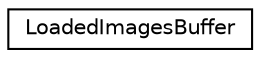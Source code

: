 digraph "Graphical Class Hierarchy"
{
  edge [fontname="Helvetica",fontsize="10",labelfontname="Helvetica",labelfontsize="10"];
  node [fontname="Helvetica",fontsize="10",shape=record];
  rankdir="LR";
  Node0 [label="LoadedImagesBuffer",height=0.2,width=0.4,color="black", fillcolor="white", style="filled",URL="$structLoadedImagesBuffer.html"];
}
